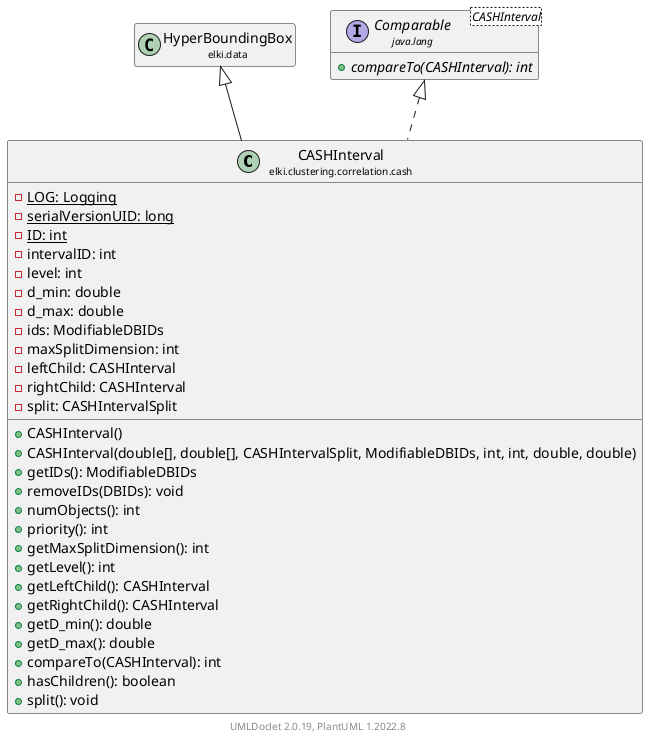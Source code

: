 @startuml
    remove .*\.(Instance|Par|Parameterizer|Factory)$
    set namespaceSeparator none
    hide empty fields
    hide empty methods

    class "<size:14>CASHInterval\n<size:10>elki.clustering.correlation.cash" as elki.clustering.correlation.cash.CASHInterval [[CASHInterval.html]] {
        {static} -LOG: Logging
        {static} -serialVersionUID: long
        {static} -ID: int
        -intervalID: int
        -level: int
        -d_min: double
        -d_max: double
        -ids: ModifiableDBIDs
        -maxSplitDimension: int
        -leftChild: CASHInterval
        -rightChild: CASHInterval
        -split: CASHIntervalSplit
        +CASHInterval()
        +CASHInterval(double[], double[], CASHIntervalSplit, ModifiableDBIDs, int, int, double, double)
        +getIDs(): ModifiableDBIDs
        +removeIDs(DBIDs): void
        +numObjects(): int
        +priority(): int
        +getMaxSplitDimension(): int
        +getLevel(): int
        +getLeftChild(): CASHInterval
        +getRightChild(): CASHInterval
        +getD_min(): double
        +getD_max(): double
        +compareTo(CASHInterval): int
        +hasChildren(): boolean
        +split(): void
    }

    class "<size:14>HyperBoundingBox\n<size:10>elki.data" as elki.data.HyperBoundingBox [[../../../data/HyperBoundingBox.html]]
    interface "<size:14>Comparable\n<size:10>java.lang" as java.lang.Comparable<CASHInterval> {
        {abstract} +compareTo(CASHInterval): int
    }

    elki.data.HyperBoundingBox <|-- elki.clustering.correlation.cash.CASHInterval
    java.lang.Comparable <|.. elki.clustering.correlation.cash.CASHInterval

    center footer UMLDoclet 2.0.19, PlantUML 1.2022.8
@enduml
